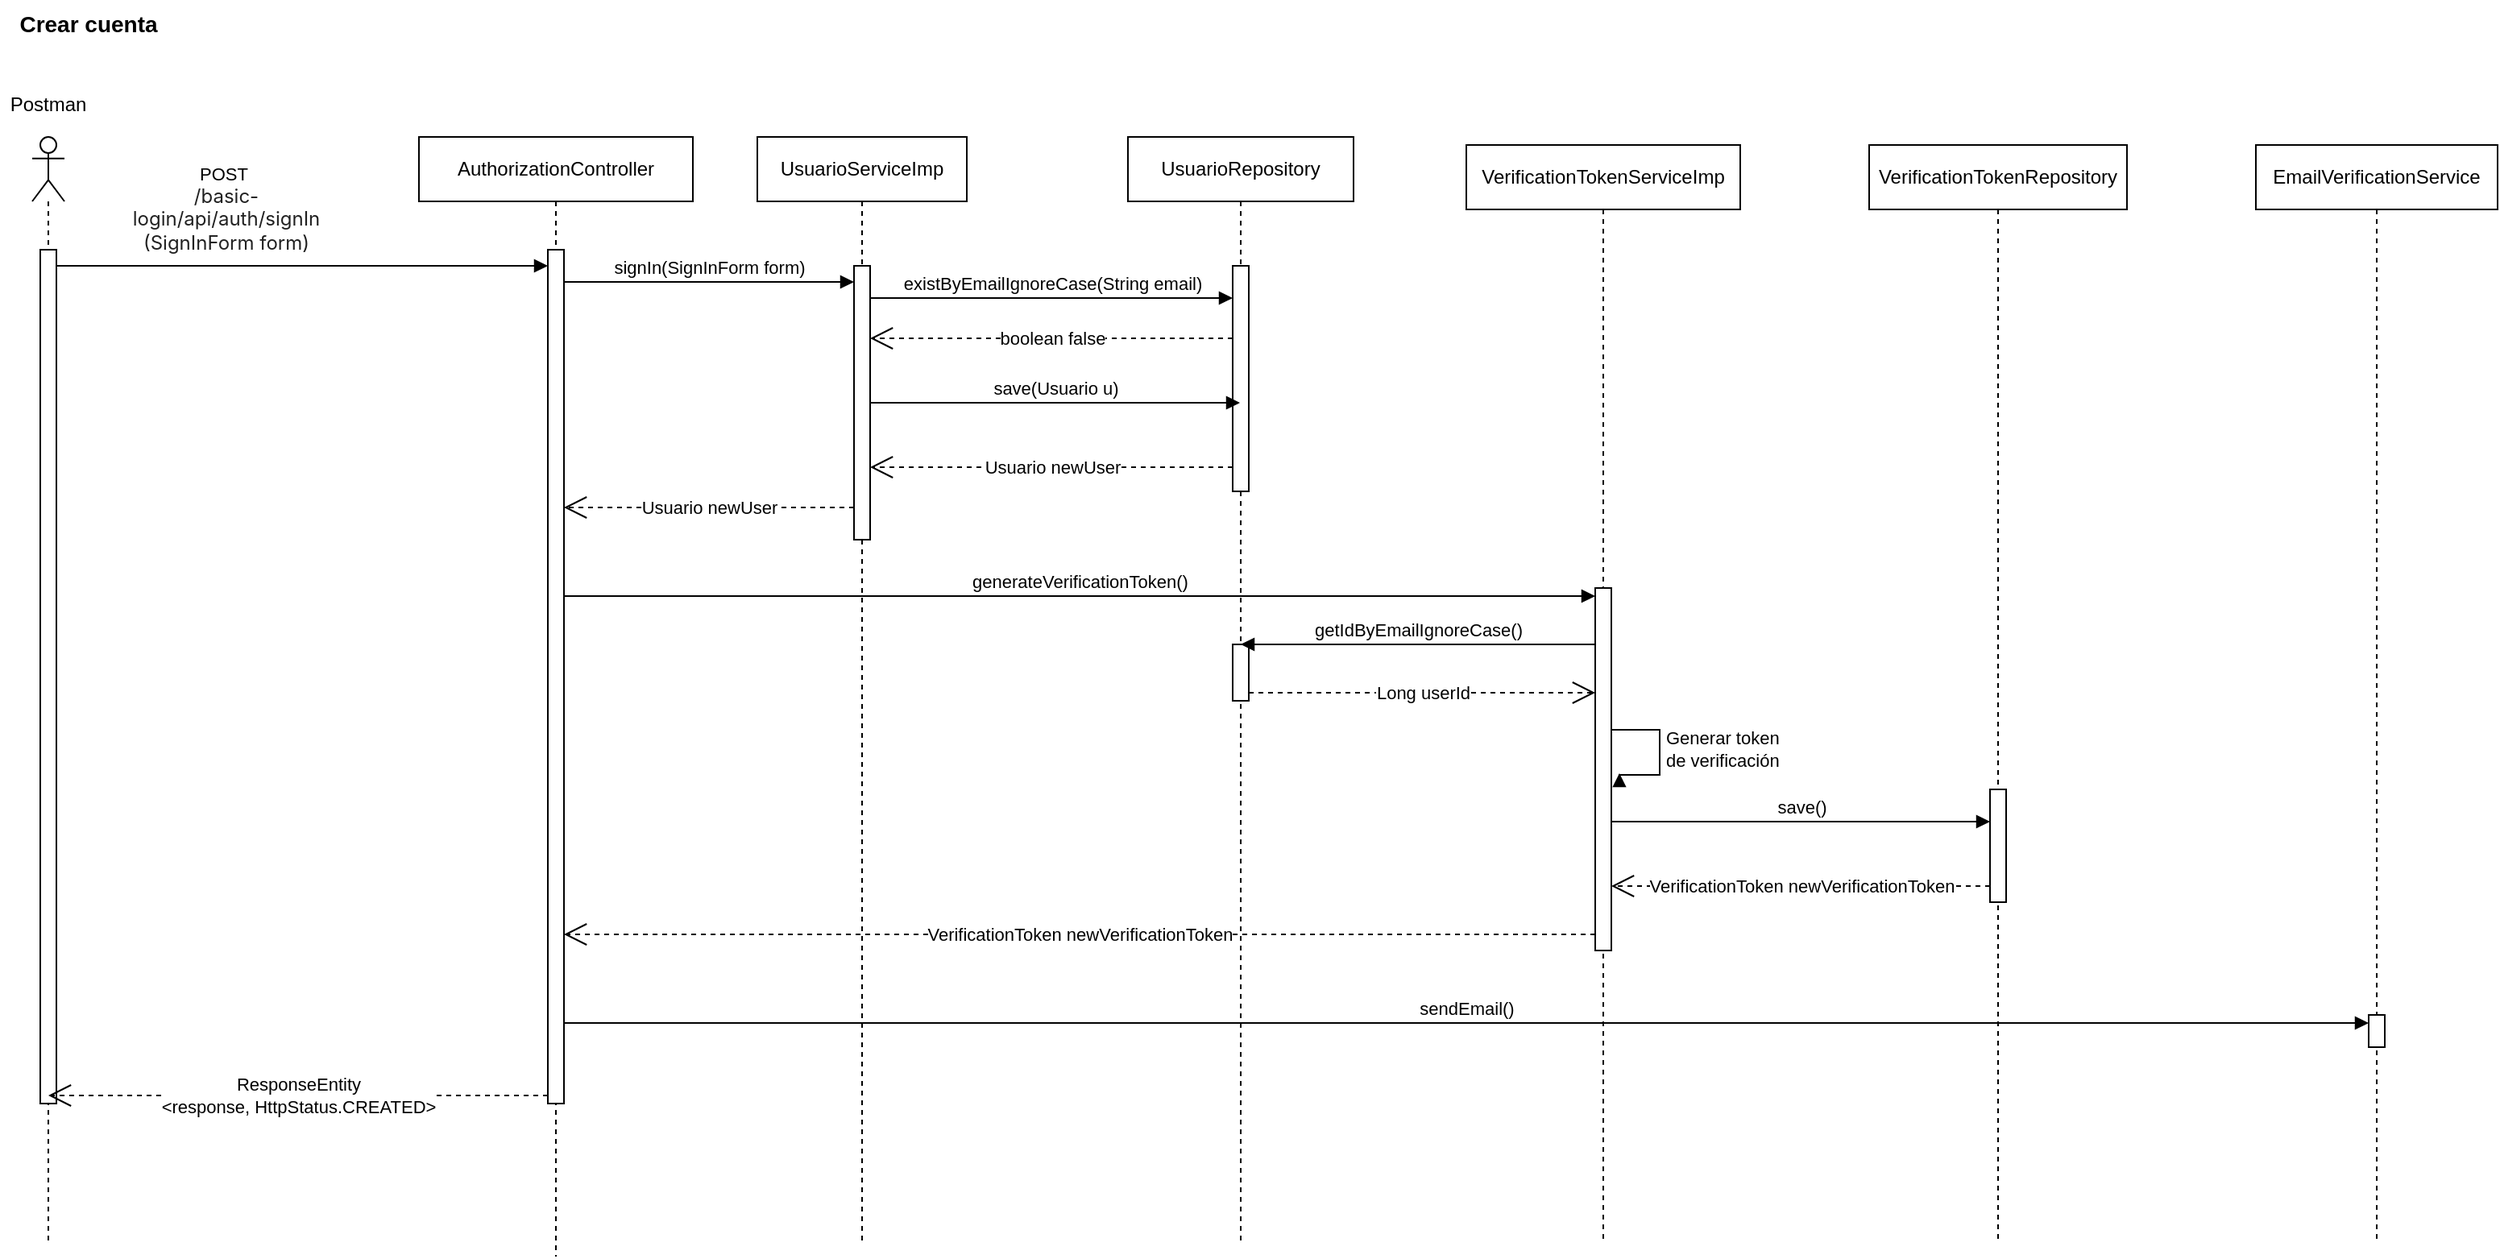 <mxfile version="26.0.10" pages="3">
  <diagram name="Diagrama_secuencia_crear_cuenta" id="2YBvvXClWsGukQMizWep">
    <mxGraphModel dx="1647" dy="844" grid="1" gridSize="10" guides="1" tooltips="1" connect="1" arrows="1" fold="1" page="1" pageScale="1" pageWidth="850" pageHeight="1400" math="0" shadow="0">
      <root>
        <mxCell id="0" />
        <mxCell id="1" parent="0" />
        <mxCell id="z28AaAyg_YoIM6sgCLT6-5" value="AuthorizationController" style="shape=umlLifeline;perimeter=lifelinePerimeter;whiteSpace=wrap;html=1;container=1;dropTarget=0;collapsible=0;recursiveResize=0;outlineConnect=0;portConstraint=eastwest;newEdgeStyle={&quot;curved&quot;:0,&quot;rounded&quot;:0};" parent="1" vertex="1">
          <mxGeometry x="340" y="195" width="170" height="695" as="geometry" />
        </mxCell>
        <mxCell id="z28AaAyg_YoIM6sgCLT6-4" value="" style="html=1;points=[[0,0,0,0,5],[0,1,0,0,-5],[1,0,0,0,5],[1,1,0,0,-5]];perimeter=orthogonalPerimeter;outlineConnect=0;targetShapes=umlLifeline;portConstraint=eastwest;newEdgeStyle={&quot;curved&quot;:0,&quot;rounded&quot;:0};" parent="z28AaAyg_YoIM6sgCLT6-5" vertex="1">
          <mxGeometry x="80" y="70" width="10" height="530" as="geometry" />
        </mxCell>
        <mxCell id="z28AaAyg_YoIM6sgCLT6-6" value="UsuarioServiceImp" style="shape=umlLifeline;perimeter=lifelinePerimeter;whiteSpace=wrap;html=1;container=1;dropTarget=0;collapsible=0;recursiveResize=0;outlineConnect=0;portConstraint=eastwest;newEdgeStyle={&quot;curved&quot;:0,&quot;rounded&quot;:0};" parent="1" vertex="1">
          <mxGeometry x="550" y="195" width="130" height="685" as="geometry" />
        </mxCell>
        <mxCell id="z28AaAyg_YoIM6sgCLT6-7" value="" style="html=1;points=[[0,0,0,0,5],[0,1,0,0,-5],[1,0,0,0,5],[1,1,0,0,-5]];perimeter=orthogonalPerimeter;outlineConnect=0;targetShapes=umlLifeline;portConstraint=eastwest;newEdgeStyle={&quot;curved&quot;:0,&quot;rounded&quot;:0};" parent="z28AaAyg_YoIM6sgCLT6-6" vertex="1">
          <mxGeometry x="60" y="80" width="10" height="170" as="geometry" />
        </mxCell>
        <mxCell id="z28AaAyg_YoIM6sgCLT6-8" value="signIn(SignInForm form)" style="html=1;verticalAlign=bottom;endArrow=block;curved=0;rounded=0;" parent="1" target="z28AaAyg_YoIM6sgCLT6-7" edge="1">
          <mxGeometry width="80" relative="1" as="geometry">
            <mxPoint x="430" y="285.0" as="sourcePoint" />
            <mxPoint x="640" y="285" as="targetPoint" />
          </mxGeometry>
        </mxCell>
        <mxCell id="z28AaAyg_YoIM6sgCLT6-9" value="UsuarioRepository" style="shape=umlLifeline;perimeter=lifelinePerimeter;whiteSpace=wrap;html=1;container=1;dropTarget=0;collapsible=0;recursiveResize=0;outlineConnect=0;portConstraint=eastwest;newEdgeStyle={&quot;curved&quot;:0,&quot;rounded&quot;:0};" parent="1" vertex="1">
          <mxGeometry x="780" y="195" width="140" height="685" as="geometry" />
        </mxCell>
        <mxCell id="z28AaAyg_YoIM6sgCLT6-10" value="" style="html=1;points=[[0,0,0,0,5],[0,1,0,0,-5],[1,0,0,0,5],[1,1,0,0,-5]];perimeter=orthogonalPerimeter;outlineConnect=0;targetShapes=umlLifeline;portConstraint=eastwest;newEdgeStyle={&quot;curved&quot;:0,&quot;rounded&quot;:0};" parent="z28AaAyg_YoIM6sgCLT6-9" vertex="1">
          <mxGeometry x="65" y="80" width="10" height="140" as="geometry" />
        </mxCell>
        <mxCell id="sNk-1qc8rf5saAyWLzI1-8" value="" style="html=1;points=[[0,0,0,0,5],[0,1,0,0,-5],[1,0,0,0,5],[1,1,0,0,-5]];perimeter=orthogonalPerimeter;outlineConnect=0;targetShapes=umlLifeline;portConstraint=eastwest;newEdgeStyle={&quot;curved&quot;:0,&quot;rounded&quot;:0};" vertex="1" parent="z28AaAyg_YoIM6sgCLT6-9">
          <mxGeometry x="65" y="315" width="10" height="35" as="geometry" />
        </mxCell>
        <mxCell id="z28AaAyg_YoIM6sgCLT6-11" value="existByEmailIgnoreCase(String email)" style="html=1;verticalAlign=bottom;endArrow=block;curved=0;rounded=0;" parent="1" source="z28AaAyg_YoIM6sgCLT6-7" target="z28AaAyg_YoIM6sgCLT6-10" edge="1">
          <mxGeometry width="80" relative="1" as="geometry">
            <mxPoint x="580" y="295" as="sourcePoint" />
            <mxPoint x="660" y="295" as="targetPoint" />
            <Array as="points">
              <mxPoint x="680" y="295" />
            </Array>
          </mxGeometry>
        </mxCell>
        <mxCell id="z28AaAyg_YoIM6sgCLT6-12" value="boolean false" style="endArrow=open;endSize=12;dashed=1;html=1;rounded=0;" parent="1" edge="1">
          <mxGeometry width="160" relative="1" as="geometry">
            <mxPoint x="845" y="320" as="sourcePoint" />
            <mxPoint x="620" y="320" as="targetPoint" />
          </mxGeometry>
        </mxCell>
        <mxCell id="z28AaAyg_YoIM6sgCLT6-13" value="save(Usuario u)" style="html=1;verticalAlign=bottom;endArrow=block;curved=0;rounded=0;" parent="1" edge="1" target="z28AaAyg_YoIM6sgCLT6-9" source="z28AaAyg_YoIM6sgCLT6-7">
          <mxGeometry width="80" relative="1" as="geometry">
            <mxPoint x="650" y="365.0" as="sourcePoint" />
            <mxPoint x="890" y="365" as="targetPoint" />
          </mxGeometry>
        </mxCell>
        <mxCell id="z28AaAyg_YoIM6sgCLT6-14" value="Usuario newUser" style="endArrow=open;endSize=12;dashed=1;html=1;rounded=0;" parent="1" source="z28AaAyg_YoIM6sgCLT6-10" edge="1">
          <mxGeometry width="160" relative="1" as="geometry">
            <mxPoint x="840" y="400" as="sourcePoint" />
            <mxPoint x="620" y="400" as="targetPoint" />
          </mxGeometry>
        </mxCell>
        <mxCell id="z28AaAyg_YoIM6sgCLT6-15" value="Usuario newUser" style="endArrow=open;endSize=12;dashed=1;html=1;rounded=0;" parent="1" edge="1" source="z28AaAyg_YoIM6sgCLT6-7">
          <mxGeometry width="160" relative="1" as="geometry">
            <mxPoint x="640" y="425.0" as="sourcePoint" />
            <mxPoint x="430" y="425.0" as="targetPoint" />
          </mxGeometry>
        </mxCell>
        <mxCell id="z28AaAyg_YoIM6sgCLT6-17" value="" style="shape=umlLifeline;perimeter=lifelinePerimeter;whiteSpace=wrap;html=1;container=1;dropTarget=0;collapsible=0;recursiveResize=0;outlineConnect=0;portConstraint=eastwest;newEdgeStyle={&quot;curved&quot;:0,&quot;rounded&quot;:0};participant=umlActor;" parent="1" vertex="1">
          <mxGeometry x="100" y="195" width="20" height="685" as="geometry" />
        </mxCell>
        <mxCell id="z28AaAyg_YoIM6sgCLT6-20" value="" style="html=1;points=[[0,0,0,0,5],[0,1,0,0,-5],[1,0,0,0,5],[1,1,0,0,-5]];perimeter=orthogonalPerimeter;outlineConnect=0;targetShapes=umlLifeline;portConstraint=eastwest;newEdgeStyle={&quot;curved&quot;:0,&quot;rounded&quot;:0};" parent="z28AaAyg_YoIM6sgCLT6-17" vertex="1">
          <mxGeometry x="5" y="70" width="10" height="530" as="geometry" />
        </mxCell>
        <mxCell id="z28AaAyg_YoIM6sgCLT6-18" value="Postman" style="text;strokeColor=none;align=center;fillColor=none;html=1;verticalAlign=middle;whiteSpace=wrap;rounded=0;" parent="1" vertex="1">
          <mxGeometry x="80" y="160" width="60" height="30" as="geometry" />
        </mxCell>
        <mxCell id="z28AaAyg_YoIM6sgCLT6-19" value="POST&amp;nbsp;&lt;div&gt;&lt;span style=&quot;color: rgb(33, 33, 33); font-family: Inter, OpenSans, Helvetica, Arial, sans-serif; font-size: 12px; text-align: left; white-space: pre-wrap;&quot;&gt;/basic-login/api/auth/signIn&lt;/span&gt;&lt;/div&gt;&lt;div&gt;&lt;span style=&quot;color: rgb(33, 33, 33); font-family: Inter, OpenSans, Helvetica, Arial, sans-serif; font-size: 12px; text-align: left; white-space: pre-wrap;&quot;&gt;(SignInForm form&lt;/span&gt;&lt;span style=&quot;color: light-dark(rgb(33, 33, 33), rgb(209, 209, 209)); font-family: Inter, OpenSans, Helvetica, Arial, sans-serif; font-size: 12px; text-align: left; white-space: pre-wrap; background-color: light-dark(#ffffff, var(--ge-dark-color, #121212));&quot;&gt;)&lt;/span&gt;&lt;/div&gt;" style="html=1;verticalAlign=bottom;endArrow=block;curved=0;rounded=0;" parent="1" source="z28AaAyg_YoIM6sgCLT6-20" target="z28AaAyg_YoIM6sgCLT6-4" edge="1">
          <mxGeometry x="-0.311" y="5" width="80" relative="1" as="geometry">
            <mxPoint x="115" y="275.0" as="sourcePoint" />
            <mxPoint x="370" y="275" as="targetPoint" />
            <Array as="points">
              <mxPoint x="180" y="275" />
            </Array>
            <mxPoint as="offset" />
          </mxGeometry>
        </mxCell>
        <mxCell id="z28AaAyg_YoIM6sgCLT6-21" value="ResponseEntity&lt;div&gt;&amp;lt;response, HttpStatus.CREATED&amp;gt;&lt;/div&gt;" style="endArrow=open;endSize=12;dashed=1;html=1;rounded=0;exitX=0;exitY=1;exitDx=0;exitDy=-5;exitPerimeter=0;" parent="1" source="z28AaAyg_YoIM6sgCLT6-4" edge="1">
          <mxGeometry width="160" relative="1" as="geometry">
            <mxPoint x="400" y="790" as="sourcePoint" />
            <mxPoint x="110" y="790" as="targetPoint" />
            <Array as="points">
              <mxPoint x="240" y="790" />
            </Array>
          </mxGeometry>
        </mxCell>
        <mxCell id="z28AaAyg_YoIM6sgCLT6-23" value="&lt;font style=&quot;font-size: 14px;&quot;&gt;&lt;b&gt;Crear cuenta&lt;/b&gt;&lt;/font&gt;" style="text;strokeColor=none;align=center;fillColor=none;html=1;verticalAlign=middle;whiteSpace=wrap;rounded=0;" parent="1" vertex="1">
          <mxGeometry x="80" y="110" width="110" height="30" as="geometry" />
        </mxCell>
        <mxCell id="sNk-1qc8rf5saAyWLzI1-2" value="VerificationTokenServiceImp" style="shape=umlLifeline;perimeter=lifelinePerimeter;whiteSpace=wrap;html=1;container=1;dropTarget=0;collapsible=0;recursiveResize=0;outlineConnect=0;portConstraint=eastwest;newEdgeStyle={&quot;curved&quot;:0,&quot;rounded&quot;:0};" vertex="1" parent="1">
          <mxGeometry x="990" y="200" width="170" height="680" as="geometry" />
        </mxCell>
        <mxCell id="sNk-1qc8rf5saAyWLzI1-3" value="" style="html=1;points=[[0,0,0,0,5],[0,1,0,0,-5],[1,0,0,0,5],[1,1,0,0,-5]];perimeter=orthogonalPerimeter;outlineConnect=0;targetShapes=umlLifeline;portConstraint=eastwest;newEdgeStyle={&quot;curved&quot;:0,&quot;rounded&quot;:0};" vertex="1" parent="sNk-1qc8rf5saAyWLzI1-2">
          <mxGeometry x="80" y="275" width="10" height="225" as="geometry" />
        </mxCell>
        <mxCell id="sNk-1qc8rf5saAyWLzI1-11" value="Generar token&amp;nbsp;&lt;div&gt;de verificación&lt;/div&gt;" style="html=1;align=left;spacingLeft=2;endArrow=block;rounded=0;edgeStyle=orthogonalEdgeStyle;curved=0;rounded=0;" edge="1" parent="sNk-1qc8rf5saAyWLzI1-2" source="sNk-1qc8rf5saAyWLzI1-3">
          <mxGeometry relative="1" as="geometry">
            <mxPoint x="90" y="360" as="sourcePoint" />
            <Array as="points">
              <mxPoint x="120" y="363" />
              <mxPoint x="120" y="391" />
            </Array>
            <mxPoint x="95" y="390" as="targetPoint" />
          </mxGeometry>
        </mxCell>
        <mxCell id="sNk-1qc8rf5saAyWLzI1-4" value="generateVerificationToken()" style="html=1;verticalAlign=bottom;endArrow=block;curved=0;rounded=0;entryX=0;entryY=0;entryDx=0;entryDy=5;entryPerimeter=0;" edge="1" parent="1" source="z28AaAyg_YoIM6sgCLT6-4" target="sNk-1qc8rf5saAyWLzI1-3">
          <mxGeometry width="80" relative="1" as="geometry">
            <mxPoint x="490" y="480" as="sourcePoint" />
            <mxPoint x="570" y="480" as="targetPoint" />
          </mxGeometry>
        </mxCell>
        <mxCell id="sNk-1qc8rf5saAyWLzI1-5" value="VerificationTokenRepository" style="shape=umlLifeline;perimeter=lifelinePerimeter;whiteSpace=wrap;html=1;container=1;dropTarget=0;collapsible=0;recursiveResize=0;outlineConnect=0;portConstraint=eastwest;newEdgeStyle={&quot;curved&quot;:0,&quot;rounded&quot;:0};" vertex="1" parent="1">
          <mxGeometry x="1240" y="200" width="160" height="680" as="geometry" />
        </mxCell>
        <mxCell id="sNk-1qc8rf5saAyWLzI1-6" value="" style="html=1;points=[[0,0,0,0,5],[0,1,0,0,-5],[1,0,0,0,5],[1,1,0,0,-5]];perimeter=orthogonalPerimeter;outlineConnect=0;targetShapes=umlLifeline;portConstraint=eastwest;newEdgeStyle={&quot;curved&quot;:0,&quot;rounded&quot;:0};" vertex="1" parent="sNk-1qc8rf5saAyWLzI1-5">
          <mxGeometry x="75" y="400" width="10" height="70" as="geometry" />
        </mxCell>
        <mxCell id="sNk-1qc8rf5saAyWLzI1-7" value="getIdByEmailIgnoreCase()" style="html=1;verticalAlign=bottom;endArrow=block;curved=0;rounded=0;" edge="1" parent="1" source="sNk-1qc8rf5saAyWLzI1-3" target="z28AaAyg_YoIM6sgCLT6-9">
          <mxGeometry width="80" relative="1" as="geometry">
            <mxPoint x="1060" y="505" as="sourcePoint" />
            <mxPoint x="1170" y="510" as="targetPoint" />
            <Array as="points">
              <mxPoint x="1040" y="510" />
            </Array>
          </mxGeometry>
        </mxCell>
        <mxCell id="sNk-1qc8rf5saAyWLzI1-9" value="Long userId" style="endArrow=open;endSize=12;dashed=1;html=1;rounded=0;exitX=1;exitY=1;exitDx=0;exitDy=-5;exitPerimeter=0;" edge="1" parent="1" source="sNk-1qc8rf5saAyWLzI1-8" target="sNk-1qc8rf5saAyWLzI1-3">
          <mxGeometry width="160" relative="1" as="geometry">
            <mxPoint x="870" y="540" as="sourcePoint" />
            <mxPoint x="1030" y="540" as="targetPoint" />
          </mxGeometry>
        </mxCell>
        <mxCell id="sNk-1qc8rf5saAyWLzI1-12" value="save()" style="html=1;verticalAlign=bottom;endArrow=block;curved=0;rounded=0;" edge="1" parent="1" target="sNk-1qc8rf5saAyWLzI1-6">
          <mxGeometry width="80" relative="1" as="geometry">
            <mxPoint x="1080" y="620" as="sourcePoint" />
            <mxPoint x="1160" y="620" as="targetPoint" />
          </mxGeometry>
        </mxCell>
        <mxCell id="sNk-1qc8rf5saAyWLzI1-13" value="VerificationToken newVerificationToken" style="endArrow=open;endSize=12;dashed=1;html=1;rounded=0;" edge="1" parent="1">
          <mxGeometry width="160" relative="1" as="geometry">
            <mxPoint x="1315" y="660" as="sourcePoint" />
            <mxPoint x="1080" y="660" as="targetPoint" />
          </mxGeometry>
        </mxCell>
        <mxCell id="sNk-1qc8rf5saAyWLzI1-14" value="EmailVerificationService" style="shape=umlLifeline;perimeter=lifelinePerimeter;whiteSpace=wrap;html=1;container=1;dropTarget=0;collapsible=0;recursiveResize=0;outlineConnect=0;portConstraint=eastwest;newEdgeStyle={&quot;curved&quot;:0,&quot;rounded&quot;:0};" vertex="1" parent="1">
          <mxGeometry x="1480" y="200" width="150" height="680" as="geometry" />
        </mxCell>
        <mxCell id="sNk-1qc8rf5saAyWLzI1-15" value="" style="html=1;points=[[0,0,0,0,5],[0,1,0,0,-5],[1,0,0,0,5],[1,1,0,0,-5]];perimeter=orthogonalPerimeter;outlineConnect=0;targetShapes=umlLifeline;portConstraint=eastwest;newEdgeStyle={&quot;curved&quot;:0,&quot;rounded&quot;:0};" vertex="1" parent="sNk-1qc8rf5saAyWLzI1-14">
          <mxGeometry x="70" y="540" width="10" height="20" as="geometry" />
        </mxCell>
        <mxCell id="sNk-1qc8rf5saAyWLzI1-16" value="VerificationToken newVerificationToken" style="endArrow=open;endSize=12;dashed=1;html=1;rounded=0;" edge="1" parent="1" source="sNk-1qc8rf5saAyWLzI1-3" target="z28AaAyg_YoIM6sgCLT6-4">
          <mxGeometry width="160" relative="1" as="geometry">
            <mxPoint x="1050" y="690" as="sourcePoint" />
            <mxPoint x="520" y="690" as="targetPoint" />
            <Array as="points">
              <mxPoint x="510" y="690" />
            </Array>
          </mxGeometry>
        </mxCell>
        <mxCell id="sNk-1qc8rf5saAyWLzI1-17" value="sendEmail()" style="html=1;verticalAlign=bottom;endArrow=block;curved=0;rounded=0;entryX=0;entryY=0;entryDx=0;entryDy=5;entryPerimeter=0;" edge="1" parent="1" source="z28AaAyg_YoIM6sgCLT6-4" target="sNk-1qc8rf5saAyWLzI1-15">
          <mxGeometry width="80" relative="1" as="geometry">
            <mxPoint x="430" y="740" as="sourcePoint" />
            <mxPoint x="510" y="740" as="targetPoint" />
          </mxGeometry>
        </mxCell>
      </root>
    </mxGraphModel>
  </diagram>
  <diagram id="GFA5SCAMWG2nKEDCLZxf" name="Diagrama_secuencia_login">
    <mxGraphModel dx="1373" dy="703" grid="1" gridSize="10" guides="1" tooltips="1" connect="1" arrows="1" fold="1" page="1" pageScale="1" pageWidth="850" pageHeight="1400" math="0" shadow="0">
      <root>
        <mxCell id="0" />
        <mxCell id="1" parent="0" />
        <mxCell id="_g7v1vfR7s9N9ZAfrWeF-1" value="&lt;font style=&quot;font-size: 14px;&quot;&gt;&lt;b&gt;Iniciar sesión&lt;/b&gt;&lt;/font&gt;" style="text;strokeColor=none;align=center;fillColor=none;html=1;verticalAlign=middle;whiteSpace=wrap;rounded=0;" vertex="1" parent="1">
          <mxGeometry x="80" y="70" width="110" height="30" as="geometry" />
        </mxCell>
        <mxCell id="QZ3-3LGINcHupDRkbb89-47" value="" style="shape=umlLifeline;perimeter=lifelinePerimeter;whiteSpace=wrap;html=1;container=1;dropTarget=0;collapsible=0;recursiveResize=0;outlineConnect=0;portConstraint=eastwest;newEdgeStyle={&quot;curved&quot;:0,&quot;rounded&quot;:0};participant=umlActor;" vertex="1" parent="1">
          <mxGeometry x="100" y="150" width="20" height="730" as="geometry" />
        </mxCell>
        <mxCell id="QZ3-3LGINcHupDRkbb89-48" value="" style="html=1;points=[[0,0,0,0,5],[0,1,0,0,-5],[1,0,0,0,5],[1,1,0,0,-5]];perimeter=orthogonalPerimeter;outlineConnect=0;targetShapes=umlLifeline;portConstraint=eastwest;newEdgeStyle={&quot;curved&quot;:0,&quot;rounded&quot;:0};" vertex="1" parent="QZ3-3LGINcHupDRkbb89-47">
          <mxGeometry x="5" y="60" width="10" height="620" as="geometry" />
        </mxCell>
        <mxCell id="QZ3-3LGINcHupDRkbb89-49" value="Postman" style="text;strokeColor=none;align=center;fillColor=none;html=1;verticalAlign=middle;whiteSpace=wrap;rounded=0;" vertex="1" parent="1">
          <mxGeometry x="80" y="120" width="60" height="30" as="geometry" />
        </mxCell>
        <mxCell id="QZ3-3LGINcHupDRkbb89-52" value="POST&amp;nbsp;&lt;span style=&quot;color: rgb(33, 33, 33); font-family: Inter, OpenSans, Helvetica, Arial, sans-serif; font-size: 12px; text-align: left; white-space: pre-wrap;&quot;&gt;/basic-login/api/auth/logIn&lt;/span&gt;&lt;div&gt;&lt;span style=&quot;color: rgb(33, 33, 33); font-family: Inter, OpenSans, Helvetica, Arial, sans-serif; font-size: 12px; text-align: left; white-space: pre-wrap;&quot;&gt;(LogInForm form)&lt;/span&gt;&lt;/div&gt;" style="html=1;verticalAlign=bottom;endArrow=block;curved=0;rounded=0;" edge="1" parent="1">
          <mxGeometry x="-0.073" width="80" relative="1" as="geometry">
            <mxPoint x="115" y="220" as="sourcePoint" />
            <mxPoint x="315" y="220" as="targetPoint" />
            <mxPoint as="offset" />
          </mxGeometry>
        </mxCell>
        <mxCell id="xojPiHeQLMJ7NlB9f-0Z-29" value="Authorization&lt;div&gt;Controller&lt;/div&gt;" style="shape=umlLifeline;perimeter=lifelinePerimeter;whiteSpace=wrap;html=1;container=1;dropTarget=0;collapsible=0;recursiveResize=0;outlineConnect=0;portConstraint=eastwest;newEdgeStyle={&quot;curved&quot;:0,&quot;rounded&quot;:0};" vertex="1" parent="1">
          <mxGeometry x="270" y="130" width="100" height="750" as="geometry" />
        </mxCell>
        <mxCell id="xojPiHeQLMJ7NlB9f-0Z-30" value="" style="html=1;points=[[0,0,0,0,5],[0,1,0,0,-5],[1,0,0,0,5],[1,1,0,0,-5]];perimeter=orthogonalPerimeter;outlineConnect=0;targetShapes=umlLifeline;portConstraint=eastwest;newEdgeStyle={&quot;curved&quot;:0,&quot;rounded&quot;:0};" vertex="1" parent="xojPiHeQLMJ7NlB9f-0Z-29">
          <mxGeometry x="45" y="70" width="10" height="590" as="geometry" />
        </mxCell>
        <mxCell id="6o6kgrIwPQ-oxXtM_PZN-1" value="Authentication&lt;div&gt;ServiceImp&lt;/div&gt;" style="shape=umlLifeline;perimeter=lifelinePerimeter;whiteSpace=wrap;html=1;container=1;dropTarget=0;collapsible=0;recursiveResize=0;outlineConnect=0;portConstraint=eastwest;newEdgeStyle={&quot;curved&quot;:0,&quot;rounded&quot;:0};" vertex="1" parent="1">
          <mxGeometry x="450" y="130" width="100" height="750" as="geometry" />
        </mxCell>
        <mxCell id="6o6kgrIwPQ-oxXtM_PZN-2" value="" style="html=1;points=[[0,0,0,0,5],[0,1,0,0,-5],[1,0,0,0,5],[1,1,0,0,-5]];perimeter=orthogonalPerimeter;outlineConnect=0;targetShapes=umlLifeline;portConstraint=eastwest;newEdgeStyle={&quot;curved&quot;:0,&quot;rounded&quot;:0};" vertex="1" parent="6o6kgrIwPQ-oxXtM_PZN-1">
          <mxGeometry x="45" y="80" width="10" height="550" as="geometry" />
        </mxCell>
        <mxCell id="6o6kgrIwPQ-oxXtM_PZN-20" value="autenticateUser()" style="html=1;align=left;spacingLeft=2;endArrow=block;rounded=0;edgeStyle=orthogonalEdgeStyle;curved=0;rounded=0;entryX=0.514;entryY=0.76;entryDx=0;entryDy=0;entryPerimeter=0;" edge="1" parent="6o6kgrIwPQ-oxXtM_PZN-1">
          <mxGeometry relative="1" as="geometry">
            <mxPoint x="55" y="275" as="sourcePoint" />
            <Array as="points">
              <mxPoint x="100" y="275" />
              <mxPoint x="100" y="315" />
            </Array>
            <mxPoint x="51.4" y="314.6" as="targetPoint" />
          </mxGeometry>
        </mxCell>
        <mxCell id="6o6kgrIwPQ-oxXtM_PZN-3" value="logIn (LogInForm form)" style="html=1;verticalAlign=bottom;endArrow=block;curved=0;rounded=0;entryX=0.156;entryY=0.045;entryDx=0;entryDy=0;entryPerimeter=0;" edge="1" parent="1" source="xojPiHeQLMJ7NlB9f-0Z-30" target="6o6kgrIwPQ-oxXtM_PZN-2">
          <mxGeometry width="80" relative="1" as="geometry">
            <mxPoint x="325" y="230" as="sourcePoint" />
            <mxPoint x="480" y="230" as="targetPoint" />
          </mxGeometry>
        </mxCell>
        <mxCell id="6o6kgrIwPQ-oxXtM_PZN-4" value="CustomUser&lt;div&gt;DetailsService&lt;/div&gt;" style="shape=umlLifeline;perimeter=lifelinePerimeter;whiteSpace=wrap;html=1;container=1;dropTarget=0;collapsible=0;recursiveResize=0;outlineConnect=0;portConstraint=eastwest;newEdgeStyle={&quot;curved&quot;:0,&quot;rounded&quot;:0};" vertex="1" parent="1">
          <mxGeometry x="620" y="130" width="100" height="750" as="geometry" />
        </mxCell>
        <mxCell id="6o6kgrIwPQ-oxXtM_PZN-10" value="" style="html=1;points=[[0,0,0,0,5],[0,1,0,0,-5],[1,0,0,0,5],[1,1,0,0,-5]];perimeter=orthogonalPerimeter;outlineConnect=0;targetShapes=umlLifeline;portConstraint=eastwest;newEdgeStyle={&quot;curved&quot;:0,&quot;rounded&quot;:0};" vertex="1" parent="6o6kgrIwPQ-oxXtM_PZN-4">
          <mxGeometry x="45" y="90" width="10" height="170" as="geometry" />
        </mxCell>
        <mxCell id="6o6kgrIwPQ-oxXtM_PZN-17" value="extraer roles" style="html=1;align=left;spacingLeft=2;endArrow=block;rounded=0;edgeStyle=orthogonalEdgeStyle;curved=0;rounded=0;" edge="1" target="6o6kgrIwPQ-oxXtM_PZN-4" parent="6o6kgrIwPQ-oxXtM_PZN-4">
          <mxGeometry relative="1" as="geometry">
            <mxPoint x="55" y="180" as="sourcePoint" />
            <Array as="points">
              <mxPoint x="55" y="190" />
              <mxPoint x="105" y="190" />
              <mxPoint x="105" y="230" />
            </Array>
            <mxPoint x="70" y="230" as="targetPoint" />
          </mxGeometry>
        </mxCell>
        <mxCell id="6o6kgrIwPQ-oxXtM_PZN-9" value="loadUserByUsername()" style="html=1;verticalAlign=bottom;endArrow=block;curved=0;rounded=0;" edge="1" parent="1" source="6o6kgrIwPQ-oxXtM_PZN-2">
          <mxGeometry width="80" relative="1" as="geometry">
            <mxPoint x="510" y="240" as="sourcePoint" />
            <mxPoint x="660" y="240" as="targetPoint" />
          </mxGeometry>
        </mxCell>
        <mxCell id="6o6kgrIwPQ-oxXtM_PZN-11" value="UsuarioRepository" style="shape=umlLifeline;perimeter=lifelinePerimeter;whiteSpace=wrap;html=1;container=1;dropTarget=0;collapsible=0;recursiveResize=0;outlineConnect=0;portConstraint=eastwest;newEdgeStyle={&quot;curved&quot;:0,&quot;rounded&quot;:0};" vertex="1" parent="1">
          <mxGeometry x="770" y="130" width="100" height="750" as="geometry" />
        </mxCell>
        <mxCell id="6o6kgrIwPQ-oxXtM_PZN-13" value="" style="html=1;points=[[0,0,0,0,5],[0,1,0,0,-5],[1,0,0,0,5],[1,1,0,0,-5]];perimeter=orthogonalPerimeter;outlineConnect=0;targetShapes=umlLifeline;portConstraint=eastwest;newEdgeStyle={&quot;curved&quot;:0,&quot;rounded&quot;:0};" vertex="1" parent="6o6kgrIwPQ-oxXtM_PZN-11">
          <mxGeometry x="45" y="120" width="10" height="50" as="geometry" />
        </mxCell>
        <mxCell id="6o6kgrIwPQ-oxXtM_PZN-35" value="" style="html=1;points=[[0,0,0,0,5],[0,1,0,0,-5],[1,0,0,0,5],[1,1,0,0,-5]];perimeter=orthogonalPerimeter;outlineConnect=0;targetShapes=umlLifeline;portConstraint=eastwest;newEdgeStyle={&quot;curved&quot;:0,&quot;rounded&quot;:0};" vertex="1" parent="6o6kgrIwPQ-oxXtM_PZN-11">
          <mxGeometry x="45" y="560" width="10" height="20" as="geometry" />
        </mxCell>
        <mxCell id="6o6kgrIwPQ-oxXtM_PZN-12" value="findByEmailIgnoreCase()" style="html=1;verticalAlign=bottom;endArrow=block;curved=0;rounded=0;entryX=0.267;entryY=0.19;entryDx=0;entryDy=0;entryPerimeter=0;" edge="1" parent="1" source="6o6kgrIwPQ-oxXtM_PZN-10" target="6o6kgrIwPQ-oxXtM_PZN-13">
          <mxGeometry width="80" relative="1" as="geometry">
            <mxPoint x="680" y="340" as="sourcePoint" />
            <mxPoint x="810" y="340" as="targetPoint" />
          </mxGeometry>
        </mxCell>
        <mxCell id="6o6kgrIwPQ-oxXtM_PZN-15" value="Optional&amp;lt;Usuario&amp;gt;" style="endArrow=open;endSize=12;dashed=1;html=1;rounded=0;" edge="1" parent="1">
          <mxGeometry width="160" relative="1" as="geometry">
            <mxPoint x="810" y="290" as="sourcePoint" />
            <mxPoint x="675" y="290" as="targetPoint" />
          </mxGeometry>
        </mxCell>
        <mxCell id="6o6kgrIwPQ-oxXtM_PZN-18" value="new User()" style="endArrow=open;endSize=12;dashed=1;html=1;rounded=0;" edge="1" parent="1">
          <mxGeometry width="160" relative="1" as="geometry">
            <mxPoint x="665" y="380" as="sourcePoint" />
            <mxPoint x="505" y="380" as="targetPoint" />
          </mxGeometry>
        </mxCell>
        <mxCell id="6o6kgrIwPQ-oxXtM_PZN-21" value="TokenService" style="shape=umlLifeline;perimeter=lifelinePerimeter;whiteSpace=wrap;html=1;container=1;dropTarget=0;collapsible=0;recursiveResize=0;outlineConnect=0;portConstraint=eastwest;newEdgeStyle={&quot;curved&quot;:0,&quot;rounded&quot;:0};" vertex="1" parent="1">
          <mxGeometry x="900" y="130" width="100" height="750" as="geometry" />
        </mxCell>
        <mxCell id="6o6kgrIwPQ-oxXtM_PZN-22" value="" style="html=1;points=[[0,0,0,0,5],[0,1,0,0,-5],[1,0,0,0,5],[1,1,0,0,-5]];perimeter=orthogonalPerimeter;outlineConnect=0;targetShapes=umlLifeline;portConstraint=eastwest;newEdgeStyle={&quot;curved&quot;:0,&quot;rounded&quot;:0};" vertex="1" parent="6o6kgrIwPQ-oxXtM_PZN-21">
          <mxGeometry x="45" y="340" width="10" height="200" as="geometry" />
        </mxCell>
        <mxCell id="6o6kgrIwPQ-oxXtM_PZN-37" value="" style="html=1;points=[[0,0,0,0,5],[0,1,0,0,-5],[1,0,0,0,5],[1,1,0,0,-5]];perimeter=orthogonalPerimeter;outlineConnect=0;targetShapes=umlLifeline;portConstraint=eastwest;newEdgeStyle={&quot;curved&quot;:0,&quot;rounded&quot;:0};" vertex="1" parent="6o6kgrIwPQ-oxXtM_PZN-21">
          <mxGeometry x="45" y="600" width="10" height="30" as="geometry" />
        </mxCell>
        <mxCell id="6o6kgrIwPQ-oxXtM_PZN-23" value="revokeAllUserTokens()" style="html=1;verticalAlign=bottom;endArrow=block;curved=0;rounded=0;" edge="1" parent="1" source="6o6kgrIwPQ-oxXtM_PZN-2" target="6o6kgrIwPQ-oxXtM_PZN-22">
          <mxGeometry width="80" relative="1" as="geometry">
            <mxPoint x="540" y="470" as="sourcePoint" />
            <mxPoint x="650" y="480" as="targetPoint" />
          </mxGeometry>
        </mxCell>
        <mxCell id="6o6kgrIwPQ-oxXtM_PZN-24" value="TokenRepository" style="shape=umlLifeline;perimeter=lifelinePerimeter;whiteSpace=wrap;html=1;container=1;dropTarget=0;collapsible=0;recursiveResize=0;outlineConnect=0;portConstraint=eastwest;newEdgeStyle={&quot;curved&quot;:0,&quot;rounded&quot;:0};" vertex="1" parent="1">
          <mxGeometry x="1180" y="130" width="100" height="750" as="geometry" />
        </mxCell>
        <mxCell id="6o6kgrIwPQ-oxXtM_PZN-25" value="" style="html=1;points=[[0,0,0,0,5],[0,1,0,0,-5],[1,0,0,0,5],[1,1,0,0,-5]];perimeter=orthogonalPerimeter;outlineConnect=0;targetShapes=umlLifeline;portConstraint=eastwest;newEdgeStyle={&quot;curved&quot;:0,&quot;rounded&quot;:0};" vertex="1" parent="6o6kgrIwPQ-oxXtM_PZN-24">
          <mxGeometry x="45" y="360" width="10" height="80" as="geometry" />
        </mxCell>
        <mxCell id="6o6kgrIwPQ-oxXtM_PZN-39" value="" style="html=1;points=[[0,0,0,0,5],[0,1,0,0,-5],[1,0,0,0,5],[1,1,0,0,-5]];perimeter=orthogonalPerimeter;outlineConnect=0;targetShapes=umlLifeline;portConstraint=eastwest;newEdgeStyle={&quot;curved&quot;:0,&quot;rounded&quot;:0};" vertex="1" parent="6o6kgrIwPQ-oxXtM_PZN-24">
          <mxGeometry x="45" y="610" width="10" height="20" as="geometry" />
        </mxCell>
        <mxCell id="6o6kgrIwPQ-oxXtM_PZN-26" value="findAllValidTokensByUser()" style="html=1;verticalAlign=bottom;endArrow=block;curved=0;rounded=0;entryX=0;entryY=0;entryDx=0;entryDy=5;entryPerimeter=0;" edge="1" parent="1" source="6o6kgrIwPQ-oxXtM_PZN-22" target="6o6kgrIwPQ-oxXtM_PZN-25">
          <mxGeometry width="80" relative="1" as="geometry">
            <mxPoint x="970" y="500" as="sourcePoint" />
            <mxPoint x="1065" y="500" as="targetPoint" />
          </mxGeometry>
        </mxCell>
        <mxCell id="6o6kgrIwPQ-oxXtM_PZN-27" value="List&amp;lt;Token&amp;gt;" style="endArrow=open;endSize=12;dashed=1;html=1;rounded=0;" edge="1" parent="1" source="6o6kgrIwPQ-oxXtM_PZN-25" target="6o6kgrIwPQ-oxXtM_PZN-22">
          <mxGeometry width="160" relative="1" as="geometry">
            <mxPoint x="1110" y="530" as="sourcePoint" />
            <mxPoint x="970" y="530" as="targetPoint" />
          </mxGeometry>
        </mxCell>
        <mxCell id="6o6kgrIwPQ-oxXtM_PZN-28" value="saveAll()" style="html=1;verticalAlign=bottom;endArrow=block;curved=0;rounded=0;entryX=0;entryY=1;entryDx=0;entryDy=-5;entryPerimeter=0;" edge="1" parent="1" source="6o6kgrIwPQ-oxXtM_PZN-22" target="6o6kgrIwPQ-oxXtM_PZN-25">
          <mxGeometry width="80" relative="1" as="geometry">
            <mxPoint x="990" y="560" as="sourcePoint" />
            <mxPoint x="1070" y="560" as="targetPoint" />
          </mxGeometry>
        </mxCell>
        <mxCell id="6o6kgrIwPQ-oxXtM_PZN-29" value="createToken()" style="html=1;verticalAlign=bottom;endArrow=block;curved=0;rounded=0;" edge="1" parent="1">
          <mxGeometry width="80" relative="1" as="geometry">
            <mxPoint x="505" y="590" as="sourcePoint" />
            <mxPoint x="945" y="590" as="targetPoint" />
          </mxGeometry>
        </mxCell>
        <mxCell id="6o6kgrIwPQ-oxXtM_PZN-30" value="JwtUtility" style="shape=umlLifeline;perimeter=lifelinePerimeter;whiteSpace=wrap;html=1;container=1;dropTarget=0;collapsible=0;recursiveResize=0;outlineConnect=0;portConstraint=eastwest;newEdgeStyle={&quot;curved&quot;:0,&quot;rounded&quot;:0};" vertex="1" parent="1">
          <mxGeometry x="1040" y="130" width="100" height="750" as="geometry" />
        </mxCell>
        <mxCell id="6o6kgrIwPQ-oxXtM_PZN-31" value="" style="html=1;points=[[0,0,0,0,5],[0,1,0,0,-5],[1,0,0,0,5],[1,1,0,0,-5]];perimeter=orthogonalPerimeter;outlineConnect=0;targetShapes=umlLifeline;portConstraint=eastwest;newEdgeStyle={&quot;curved&quot;:0,&quot;rounded&quot;:0};" vertex="1" parent="6o6kgrIwPQ-oxXtM_PZN-30">
          <mxGeometry x="45" y="470" width="10" height="30" as="geometry" />
        </mxCell>
        <mxCell id="6o6kgrIwPQ-oxXtM_PZN-32" value="generateToken()" style="html=1;verticalAlign=bottom;endArrow=block;curved=0;rounded=0;" edge="1" parent="1" source="6o6kgrIwPQ-oxXtM_PZN-22" target="6o6kgrIwPQ-oxXtM_PZN-31">
          <mxGeometry width="80" relative="1" as="geometry">
            <mxPoint x="970" y="610" as="sourcePoint" />
            <mxPoint x="1050" y="610" as="targetPoint" />
          </mxGeometry>
        </mxCell>
        <mxCell id="6o6kgrIwPQ-oxXtM_PZN-33" value="String token" style="endArrow=open;endSize=12;dashed=1;html=1;rounded=0;" edge="1" parent="1" target="6o6kgrIwPQ-oxXtM_PZN-22">
          <mxGeometry width="160" relative="1" as="geometry">
            <mxPoint x="1085" y="630" as="sourcePoint" />
            <mxPoint x="960" y="630" as="targetPoint" />
            <mxPoint as="offset" />
          </mxGeometry>
        </mxCell>
        <mxCell id="6o6kgrIwPQ-oxXtM_PZN-34" value="String token" style="endArrow=open;endSize=12;dashed=1;html=1;rounded=0;" edge="1" parent="1">
          <mxGeometry width="160" relative="1" as="geometry">
            <mxPoint x="945" y="660.0" as="sourcePoint" />
            <mxPoint x="505" y="660.0" as="targetPoint" />
          </mxGeometry>
        </mxCell>
        <mxCell id="6o6kgrIwPQ-oxXtM_PZN-36" value="updateLastLogin()" style="html=1;verticalAlign=bottom;endArrow=block;curved=0;rounded=0;entryX=0;entryY=0;entryDx=0;entryDy=5;entryPerimeter=0;" edge="1" parent="1" source="6o6kgrIwPQ-oxXtM_PZN-2" target="6o6kgrIwPQ-oxXtM_PZN-35">
          <mxGeometry width="80" relative="1" as="geometry">
            <mxPoint x="560" y="700" as="sourcePoint" />
            <mxPoint x="640" y="700" as="targetPoint" />
          </mxGeometry>
        </mxCell>
        <mxCell id="6o6kgrIwPQ-oxXtM_PZN-38" value="saveToken()" style="html=1;verticalAlign=bottom;endArrow=block;curved=0;rounded=0;" edge="1" parent="1" source="6o6kgrIwPQ-oxXtM_PZN-2" target="6o6kgrIwPQ-oxXtM_PZN-37">
          <mxGeometry width="80" relative="1" as="geometry">
            <mxPoint x="520" y="730" as="sourcePoint" />
            <mxPoint x="600" y="730" as="targetPoint" />
          </mxGeometry>
        </mxCell>
        <mxCell id="6o6kgrIwPQ-oxXtM_PZN-41" value="save()" style="html=1;verticalAlign=bottom;endArrow=block;curved=0;rounded=0;entryX=0;entryY=0;entryDx=0;entryDy=5;entryPerimeter=0;" edge="1" parent="1" source="6o6kgrIwPQ-oxXtM_PZN-37" target="6o6kgrIwPQ-oxXtM_PZN-39">
          <mxGeometry width="80" relative="1" as="geometry">
            <mxPoint x="970" y="750" as="sourcePoint" />
            <mxPoint x="1050" y="750" as="targetPoint" />
          </mxGeometry>
        </mxCell>
        <mxCell id="6o6kgrIwPQ-oxXtM_PZN-42" value="String token" style="endArrow=open;endSize=12;dashed=1;html=1;rounded=0;exitX=0;exitY=1;exitDx=0;exitDy=-5;exitPerimeter=0;" edge="1" parent="1" source="6o6kgrIwPQ-oxXtM_PZN-2" target="xojPiHeQLMJ7NlB9f-0Z-30">
          <mxGeometry width="160" relative="1" as="geometry">
            <mxPoint x="480" y="750" as="sourcePoint" />
            <mxPoint x="330" y="750" as="targetPoint" />
          </mxGeometry>
        </mxCell>
        <mxCell id="6o6kgrIwPQ-oxXtM_PZN-43" value="ResponseEntity&lt;div&gt;&amp;lt;response, HttpStatus.OK&amp;gt;&lt;/div&gt;" style="endArrow=open;endSize=12;dashed=1;html=1;rounded=0;exitX=0;exitY=1;exitDx=0;exitDy=-5;exitPerimeter=0;" edge="1" parent="1" source="xojPiHeQLMJ7NlB9f-0Z-30" target="QZ3-3LGINcHupDRkbb89-48">
          <mxGeometry width="160" relative="1" as="geometry">
            <mxPoint x="290" y="780" as="sourcePoint" />
            <mxPoint x="130" y="780" as="targetPoint" />
          </mxGeometry>
        </mxCell>
      </root>
    </mxGraphModel>
  </diagram>
  <diagram id="j271H2_ezDf4iS7_2zqb" name="Diagrama_secuencia_endpoint_protegido">
    <mxGraphModel dx="1647" dy="844" grid="1" gridSize="10" guides="1" tooltips="1" connect="1" arrows="1" fold="1" page="1" pageScale="1" pageWidth="850" pageHeight="1400" math="0" shadow="0">
      <root>
        <mxCell id="0" />
        <mxCell id="1" parent="0" />
        <mxCell id="z-ubqz1IIAuqlbSoF3DE-1" value="&lt;font style=&quot;font-size: 14px;&quot;&gt;&lt;b&gt;Endpoint protegido&lt;/b&gt;&lt;/font&gt;" style="text;strokeColor=none;align=center;fillColor=none;html=1;verticalAlign=middle;whiteSpace=wrap;rounded=0;" vertex="1" parent="1">
          <mxGeometry x="80" y="70" width="160" height="30" as="geometry" />
        </mxCell>
        <mxCell id="z-ubqz1IIAuqlbSoF3DE-2" value="" style="shape=umlLifeline;perimeter=lifelinePerimeter;whiteSpace=wrap;html=1;container=1;dropTarget=0;collapsible=0;recursiveResize=0;outlineConnect=0;portConstraint=eastwest;newEdgeStyle={&quot;curved&quot;:0,&quot;rounded&quot;:0};participant=umlActor;" vertex="1" parent="1">
          <mxGeometry x="100" y="150" width="20" height="970" as="geometry" />
        </mxCell>
        <mxCell id="Fo2icJexrmu36mLI_5gq-4" value="" style="html=1;points=[[0,0,0,0,5],[0,1,0,0,-5],[1,0,0,0,5],[1,1,0,0,-5]];perimeter=orthogonalPerimeter;outlineConnect=0;targetShapes=umlLifeline;portConstraint=eastwest;newEdgeStyle={&quot;curved&quot;:0,&quot;rounded&quot;:0};" vertex="1" parent="z-ubqz1IIAuqlbSoF3DE-2">
          <mxGeometry x="5" y="50" width="10" height="840" as="geometry" />
        </mxCell>
        <mxCell id="1Y0saV84xbxuVBy52x5R-1" value="Postman" style="text;strokeColor=none;align=center;fillColor=none;html=1;verticalAlign=middle;whiteSpace=wrap;rounded=0;" vertex="1" parent="1">
          <mxGeometry x="80" y="120" width="60" height="30" as="geometry" />
        </mxCell>
        <mxCell id="Fo2icJexrmu36mLI_5gq-1" value="SecurityFilterChain" style="shape=umlLifeline;perimeter=lifelinePerimeter;whiteSpace=wrap;html=1;container=1;dropTarget=0;collapsible=0;recursiveResize=0;outlineConnect=0;portConstraint=eastwest;newEdgeStyle={&quot;curved&quot;:0,&quot;rounded&quot;:0};" vertex="1" parent="1">
          <mxGeometry x="250" y="120" width="110" height="1000" as="geometry" />
        </mxCell>
        <mxCell id="Fo2icJexrmu36mLI_5gq-2" value="" style="html=1;points=[[0,0,0,0,5],[0,1,0,0,-5],[1,0,0,0,5],[1,1,0,0,-5]];perimeter=orthogonalPerimeter;outlineConnect=0;targetShapes=umlLifeline;portConstraint=eastwest;newEdgeStyle={&quot;curved&quot;:0,&quot;rounded&quot;:0};" vertex="1" parent="Fo2icJexrmu36mLI_5gq-1">
          <mxGeometry x="50" y="90" width="10" height="770" as="geometry" />
        </mxCell>
        <mxCell id="Fo2icJexrmu36mLI_5gq-39" value="Verificar si el usuario&lt;div&gt;tiene el rol ADMIN o&lt;/div&gt;&lt;div&gt;USER&lt;/div&gt;" style="html=1;align=left;spacingLeft=2;endArrow=block;rounded=0;edgeStyle=orthogonalEdgeStyle;curved=0;rounded=0;" edge="1" target="Fo2icJexrmu36mLI_5gq-2" parent="Fo2icJexrmu36mLI_5gq-1" source="Fo2icJexrmu36mLI_5gq-2">
          <mxGeometry relative="1" as="geometry">
            <mxPoint x="100" y="780" as="sourcePoint" />
            <Array as="points">
              <mxPoint x="100" y="770" />
              <mxPoint x="100" y="820" />
            </Array>
            <mxPoint x="105" y="810" as="targetPoint" />
          </mxGeometry>
        </mxCell>
        <mxCell id="Fo2icJexrmu36mLI_5gq-3" value="&lt;span style=&quot;color: rgb(33, 33, 33); font-family: Inter, OpenSans, Helvetica, Arial, sans-serif; font-size: 12px; text-align: left; white-space: pre-wrap;&quot;&gt;/basic-login/api/helloAdmin&lt;/span&gt;&lt;div&gt;&lt;span style=&quot;color: rgb(33, 33, 33); font-family: Inter, OpenSans, Helvetica, Arial, sans-serif; font-size: 12px; text-align: left; white-space: pre-wrap;&quot;&gt;(token)&lt;/span&gt;&lt;/div&gt;" style="html=1;verticalAlign=bottom;endArrow=block;curved=0;rounded=0;entryX=0;entryY=0;entryDx=0;entryDy=5;entryPerimeter=0;" edge="1" parent="1" source="Fo2icJexrmu36mLI_5gq-4" target="Fo2icJexrmu36mLI_5gq-2">
          <mxGeometry width="80" relative="1" as="geometry">
            <mxPoint x="120" y="220" as="sourcePoint" />
            <mxPoint x="200" y="220" as="targetPoint" />
          </mxGeometry>
        </mxCell>
        <mxCell id="Fo2icJexrmu36mLI_5gq-5" value="JwtAuthenticationFilter" style="shape=umlLifeline;perimeter=lifelinePerimeter;whiteSpace=wrap;html=1;container=1;dropTarget=0;collapsible=0;recursiveResize=0;outlineConnect=0;portConstraint=eastwest;newEdgeStyle={&quot;curved&quot;:0,&quot;rounded&quot;:0};" vertex="1" parent="1">
          <mxGeometry x="420" y="120" width="130" height="1000" as="geometry" />
        </mxCell>
        <mxCell id="Fo2icJexrmu36mLI_5gq-6" value="" style="html=1;points=[[0,0,0,0,5],[0,1,0,0,-5],[1,0,0,0,5],[1,1,0,0,-5]];perimeter=orthogonalPerimeter;outlineConnect=0;targetShapes=umlLifeline;portConstraint=eastwest;newEdgeStyle={&quot;curved&quot;:0,&quot;rounded&quot;:0};" vertex="1" parent="Fo2icJexrmu36mLI_5gq-5">
          <mxGeometry x="60" y="100" width="10" height="650" as="geometry" />
        </mxCell>
        <mxCell id="Fo2icJexrmu36mLI_5gq-9" value="extrarer token&amp;nbsp;&lt;div&gt;del header&lt;/div&gt;" style="html=1;align=left;spacingLeft=2;endArrow=block;rounded=0;edgeStyle=orthogonalEdgeStyle;curved=0;rounded=0;" edge="1" target="Fo2icJexrmu36mLI_5gq-6" parent="Fo2icJexrmu36mLI_5gq-5" source="Fo2icJexrmu36mLI_5gq-6">
          <mxGeometry relative="1" as="geometry">
            <mxPoint x="90" y="120" as="sourcePoint" />
            <Array as="points">
              <mxPoint x="100" y="120" />
              <mxPoint x="100" y="150" />
            </Array>
            <mxPoint x="95" y="150" as="targetPoint" />
          </mxGeometry>
        </mxCell>
        <mxCell id="Fo2icJexrmu36mLI_5gq-16" value="verificar si el token&lt;div&gt;ha ecpirado o&lt;/div&gt;&lt;div&gt;ha sido cancelado&lt;/div&gt;" style="html=1;align=left;spacingLeft=2;endArrow=block;rounded=0;edgeStyle=orthogonalEdgeStyle;curved=0;rounded=0;" edge="1" target="Fo2icJexrmu36mLI_5gq-6" parent="Fo2icJexrmu36mLI_5gq-5" source="Fo2icJexrmu36mLI_5gq-6">
          <mxGeometry relative="1" as="geometry">
            <mxPoint x="90" y="260" as="sourcePoint" />
            <Array as="points">
              <mxPoint x="120" y="240" />
              <mxPoint x="120" y="280" />
            </Array>
            <mxPoint x="95" y="290" as="targetPoint" />
          </mxGeometry>
        </mxCell>
        <mxCell id="Fo2icJexrmu36mLI_5gq-29" value="Obtener el Security&lt;div&gt;Context actual&lt;/div&gt;" style="html=1;align=left;spacingLeft=2;endArrow=block;rounded=0;edgeStyle=orthogonalEdgeStyle;curved=0;rounded=0;" edge="1" target="Fo2icJexrmu36mLI_5gq-6" parent="Fo2icJexrmu36mLI_5gq-5" source="Fo2icJexrmu36mLI_5gq-6">
          <mxGeometry relative="1" as="geometry">
            <mxPoint x="90" y="560" as="sourcePoint" />
            <Array as="points">
              <mxPoint x="100" y="540" />
              <mxPoint x="100" y="570" />
            </Array>
            <mxPoint x="95" y="590" as="targetPoint" />
          </mxGeometry>
        </mxCell>
        <mxCell id="Fo2icJexrmu36mLI_5gq-31" value="Crear objeto&amp;nbsp;&lt;div&gt;Authentication&lt;/div&gt;&lt;div&gt;con email y roles&lt;/div&gt;" style="html=1;align=left;spacingLeft=2;endArrow=block;rounded=0;edgeStyle=orthogonalEdgeStyle;curved=0;rounded=0;" edge="1" target="Fo2icJexrmu36mLI_5gq-6" parent="Fo2icJexrmu36mLI_5gq-5" source="Fo2icJexrmu36mLI_5gq-6">
          <mxGeometry relative="1" as="geometry">
            <mxPoint x="90" y="600" as="sourcePoint" />
            <Array as="points">
              <mxPoint x="100" y="590" />
              <mxPoint x="100" y="630" />
            </Array>
            <mxPoint x="95" y="630" as="targetPoint" />
          </mxGeometry>
        </mxCell>
        <mxCell id="Fo2icJexrmu36mLI_5gq-36" value="Asignar el objeto Authentication&lt;div&gt;al SecurityContext actual&amp;nbsp;&lt;/div&gt;" style="html=1;align=left;spacingLeft=2;endArrow=block;rounded=0;edgeStyle=orthogonalEdgeStyle;curved=0;rounded=0;" edge="1" target="Fo2icJexrmu36mLI_5gq-6" parent="Fo2icJexrmu36mLI_5gq-5" source="Fo2icJexrmu36mLI_5gq-6">
          <mxGeometry relative="1" as="geometry">
            <mxPoint x="90" y="660" as="sourcePoint" />
            <Array as="points">
              <mxPoint x="100" y="650" />
              <mxPoint x="100" y="690" />
            </Array>
            <mxPoint x="95" y="690" as="targetPoint" />
          </mxGeometry>
        </mxCell>
        <mxCell id="Fo2icJexrmu36mLI_5gq-7" value="&lt;div&gt;&lt;pre style=&quot;&quot;&gt;&lt;font face=&quot;Helvetica&quot; style=&quot;color: rgb(0, 0, 0);&quot;&gt;doFilterInternal()&lt;/font&gt;&lt;/pre&gt;&lt;/div&gt;" style="html=1;verticalAlign=bottom;endArrow=block;curved=0;rounded=0;exitX=1.034;exitY=0.169;exitDx=0;exitDy=0;exitPerimeter=0;" edge="1" parent="1">
          <mxGeometry width="80" relative="1" as="geometry">
            <mxPoint x="310.34" y="230" as="sourcePoint" />
            <mxPoint x="480" y="230" as="targetPoint" />
          </mxGeometry>
        </mxCell>
        <mxCell id="Fo2icJexrmu36mLI_5gq-10" value="TokenRepository" style="shape=umlLifeline;perimeter=lifelinePerimeter;whiteSpace=wrap;html=1;container=1;dropTarget=0;collapsible=0;recursiveResize=0;outlineConnect=0;portConstraint=eastwest;newEdgeStyle={&quot;curved&quot;:0,&quot;rounded&quot;:0};" vertex="1" parent="1">
          <mxGeometry x="620" y="120" width="100" height="1000" as="geometry" />
        </mxCell>
        <mxCell id="Fo2icJexrmu36mLI_5gq-11" value="" style="html=1;points=[[0,0,0,0,5],[0,1,0,0,-5],[1,0,0,0,5],[1,1,0,0,-5]];perimeter=orthogonalPerimeter;outlineConnect=0;targetShapes=umlLifeline;portConstraint=eastwest;newEdgeStyle={&quot;curved&quot;:0,&quot;rounded&quot;:0};" vertex="1" parent="Fo2icJexrmu36mLI_5gq-10">
          <mxGeometry x="45" y="180" width="10" height="40" as="geometry" />
        </mxCell>
        <mxCell id="Fo2icJexrmu36mLI_5gq-12" value="findByTokenIgnoreCase()" style="html=1;verticalAlign=bottom;endArrow=block;curved=0;rounded=0;entryX=0;entryY=0;entryDx=0;entryDy=5;entryPerimeter=0;" edge="1" parent="1" source="Fo2icJexrmu36mLI_5gq-6" target="Fo2icJexrmu36mLI_5gq-11">
          <mxGeometry width="80" relative="1" as="geometry">
            <mxPoint x="530" y="310" as="sourcePoint" />
            <mxPoint x="610" y="310" as="targetPoint" />
          </mxGeometry>
        </mxCell>
        <mxCell id="Fo2icJexrmu36mLI_5gq-13" value="Token foundToken" style="endArrow=open;endSize=12;dashed=1;html=1;rounded=0;exitX=0;exitY=1;exitDx=0;exitDy=-5;exitPerimeter=0;" edge="1" parent="1" source="Fo2icJexrmu36mLI_5gq-11" target="Fo2icJexrmu36mLI_5gq-6">
          <mxGeometry width="160" relative="1" as="geometry">
            <mxPoint x="640" y="340" as="sourcePoint" />
            <mxPoint x="510" y="340" as="targetPoint" />
          </mxGeometry>
        </mxCell>
        <mxCell id="Fo2icJexrmu36mLI_5gq-18" value="TokenUtility" style="shape=umlLifeline;perimeter=lifelinePerimeter;whiteSpace=wrap;html=1;container=1;dropTarget=0;collapsible=0;recursiveResize=0;outlineConnect=0;portConstraint=eastwest;newEdgeStyle={&quot;curved&quot;:0,&quot;rounded&quot;:0};" vertex="1" parent="1">
          <mxGeometry x="760" y="120" width="100" height="1000" as="geometry" />
        </mxCell>
        <mxCell id="Fo2icJexrmu36mLI_5gq-19" value="" style="html=1;points=[[0,0,0,0,5],[0,1,0,0,-5],[1,0,0,0,5],[1,1,0,0,-5]];perimeter=orthogonalPerimeter;outlineConnect=0;targetShapes=umlLifeline;portConstraint=eastwest;newEdgeStyle={&quot;curved&quot;:0,&quot;rounded&quot;:0};" vertex="1" parent="Fo2icJexrmu36mLI_5gq-18">
          <mxGeometry x="45" y="305" width="10" height="235" as="geometry" />
        </mxCell>
        <mxCell id="Fo2icJexrmu36mLI_5gq-20" value="validateToken()" style="html=1;verticalAlign=bottom;endArrow=block;curved=0;rounded=0;entryX=0;entryY=0;entryDx=0;entryDy=5;entryPerimeter=0;" edge="1" parent="1" source="Fo2icJexrmu36mLI_5gq-5" target="Fo2icJexrmu36mLI_5gq-19">
          <mxGeometry width="80" relative="1" as="geometry">
            <mxPoint x="530" y="440" as="sourcePoint" />
            <mxPoint x="610" y="440" as="targetPoint" />
          </mxGeometry>
        </mxCell>
        <mxCell id="Fo2icJexrmu36mLI_5gq-21" value="DecodedJWT decodedToken" style="endArrow=open;endSize=12;dashed=1;html=1;rounded=0;" edge="1" parent="1" source="Fo2icJexrmu36mLI_5gq-19">
          <mxGeometry width="160" relative="1" as="geometry">
            <mxPoint x="800" y="480" as="sourcePoint" />
            <mxPoint x="490" y="480" as="targetPoint" />
          </mxGeometry>
        </mxCell>
        <mxCell id="Fo2icJexrmu36mLI_5gq-23" value="getEmail()" style="html=1;verticalAlign=bottom;endArrow=block;curved=0;rounded=0;" edge="1" parent="1" target="Fo2icJexrmu36mLI_5gq-19">
          <mxGeometry width="80" relative="1" as="geometry">
            <mxPoint x="490" y="530" as="sourcePoint" />
            <mxPoint x="800" y="530" as="targetPoint" />
          </mxGeometry>
        </mxCell>
        <mxCell id="Fo2icJexrmu36mLI_5gq-25" value="String email" style="endArrow=open;endSize=12;dashed=1;html=1;rounded=0;exitX=0.5;exitY=0.574;exitDx=0;exitDy=0;exitPerimeter=0;" edge="1" parent="1" source="Fo2icJexrmu36mLI_5gq-19">
          <mxGeometry width="160" relative="1" as="geometry">
            <mxPoint x="800" y="560" as="sourcePoint" />
            <mxPoint x="490" y="560" as="targetPoint" />
          </mxGeometry>
        </mxCell>
        <mxCell id="Fo2icJexrmu36mLI_5gq-26" value="getRole()" style="html=1;verticalAlign=bottom;endArrow=block;curved=0;rounded=0;" edge="1" parent="1" target="Fo2icJexrmu36mLI_5gq-19">
          <mxGeometry width="80" relative="1" as="geometry">
            <mxPoint x="490" y="600" as="sourcePoint" />
            <mxPoint x="790" y="600" as="targetPoint" />
          </mxGeometry>
        </mxCell>
        <mxCell id="Fo2icJexrmu36mLI_5gq-27" value="String role" style="endArrow=open;endSize=12;dashed=1;html=1;rounded=0;" edge="1" parent="1" source="Fo2icJexrmu36mLI_5gq-19">
          <mxGeometry width="160" relative="1" as="geometry">
            <mxPoint x="820" y="640" as="sourcePoint" />
            <mxPoint x="490" y="640" as="targetPoint" />
          </mxGeometry>
        </mxCell>
        <mxCell id="Fo2icJexrmu36mLI_5gq-32" value="SecurityContextHolder" style="shape=umlLifeline;perimeter=lifelinePerimeter;whiteSpace=wrap;html=1;container=1;dropTarget=0;collapsible=0;recursiveResize=0;outlineConnect=0;portConstraint=eastwest;newEdgeStyle={&quot;curved&quot;:0,&quot;rounded&quot;:0};" vertex="1" parent="1">
          <mxGeometry x="920" y="120" width="130" height="1000" as="geometry" />
        </mxCell>
        <mxCell id="Fo2icJexrmu36mLI_5gq-33" value="" style="html=1;points=[[0,0,0,0,5],[0,1,0,0,-5],[1,0,0,0,5],[1,1,0,0,-5]];perimeter=orthogonalPerimeter;outlineConnect=0;targetShapes=umlLifeline;portConstraint=eastwest;newEdgeStyle={&quot;curved&quot;:0,&quot;rounded&quot;:0};" vertex="1" parent="Fo2icJexrmu36mLI_5gq-32">
          <mxGeometry x="60" y="720" width="10" height="20" as="geometry" />
        </mxCell>
        <mxCell id="Fo2icJexrmu36mLI_5gq-34" value="setContext()" style="html=1;verticalAlign=bottom;endArrow=block;curved=0;rounded=0;" edge="1" parent="1" source="Fo2icJexrmu36mLI_5gq-6" target="Fo2icJexrmu36mLI_5gq-33">
          <mxGeometry width="80" relative="1" as="geometry">
            <mxPoint x="490" y="780" as="sourcePoint" />
            <mxPoint x="960" y="780" as="targetPoint" />
          </mxGeometry>
        </mxCell>
        <mxCell id="Fo2icJexrmu36mLI_5gq-37" value="doFilter()" style="endArrow=open;endSize=12;dashed=1;html=1;rounded=0;exitX=0;exitY=1;exitDx=0;exitDy=-5;exitPerimeter=0;" edge="1" parent="1" source="Fo2icJexrmu36mLI_5gq-6" target="Fo2icJexrmu36mLI_5gq-2">
          <mxGeometry width="160" relative="1" as="geometry">
            <mxPoint x="450" y="860" as="sourcePoint" />
            <mxPoint x="290" y="860" as="targetPoint" />
          </mxGeometry>
        </mxCell>
        <mxCell id="Fo2icJexrmu36mLI_5gq-40" value="AuthorizationController" style="shape=umlLifeline;perimeter=lifelinePerimeter;whiteSpace=wrap;html=1;container=1;dropTarget=0;collapsible=0;recursiveResize=0;outlineConnect=0;portConstraint=eastwest;newEdgeStyle={&quot;curved&quot;:0,&quot;rounded&quot;:0};" vertex="1" parent="1">
          <mxGeometry x="1100" y="120" width="130" height="1000" as="geometry" />
        </mxCell>
        <mxCell id="Fo2icJexrmu36mLI_5gq-42" value="" style="html=1;points=[[0,0,0,0,5],[0,1,0,0,-5],[1,0,0,0,5],[1,1,0,0,-5]];perimeter=orthogonalPerimeter;outlineConnect=0;targetShapes=umlLifeline;portConstraint=eastwest;newEdgeStyle={&quot;curved&quot;:0,&quot;rounded&quot;:0};" vertex="1" parent="Fo2icJexrmu36mLI_5gq-40">
          <mxGeometry x="60" y="840" width="10" height="70" as="geometry" />
        </mxCell>
        <mxCell id="Fo2icJexrmu36mLI_5gq-41" value="helloUser() / helloAdmin()" style="html=1;verticalAlign=bottom;endArrow=block;curved=0;rounded=0;entryX=0;entryY=0;entryDx=0;entryDy=5;entryPerimeter=0;" edge="1" parent="1" source="Fo2icJexrmu36mLI_5gq-2" target="Fo2icJexrmu36mLI_5gq-42">
          <mxGeometry width="80" relative="1" as="geometry">
            <mxPoint x="310" y="970" as="sourcePoint" />
            <mxPoint x="1100" y="970" as="targetPoint" />
          </mxGeometry>
        </mxCell>
        <mxCell id="Fo2icJexrmu36mLI_5gq-43" value="&quot;Hello world for user/admin&quot;" style="endArrow=open;endSize=12;dashed=1;html=1;rounded=0;exitX=0;exitY=1;exitDx=0;exitDy=-5;exitPerimeter=0;" edge="1" parent="1" source="Fo2icJexrmu36mLI_5gq-42" target="Fo2icJexrmu36mLI_5gq-4">
          <mxGeometry width="160" relative="1" as="geometry">
            <mxPoint x="640" y="1020" as="sourcePoint" />
            <mxPoint x="480" y="1020" as="targetPoint" />
          </mxGeometry>
        </mxCell>
      </root>
    </mxGraphModel>
  </diagram>
</mxfile>
